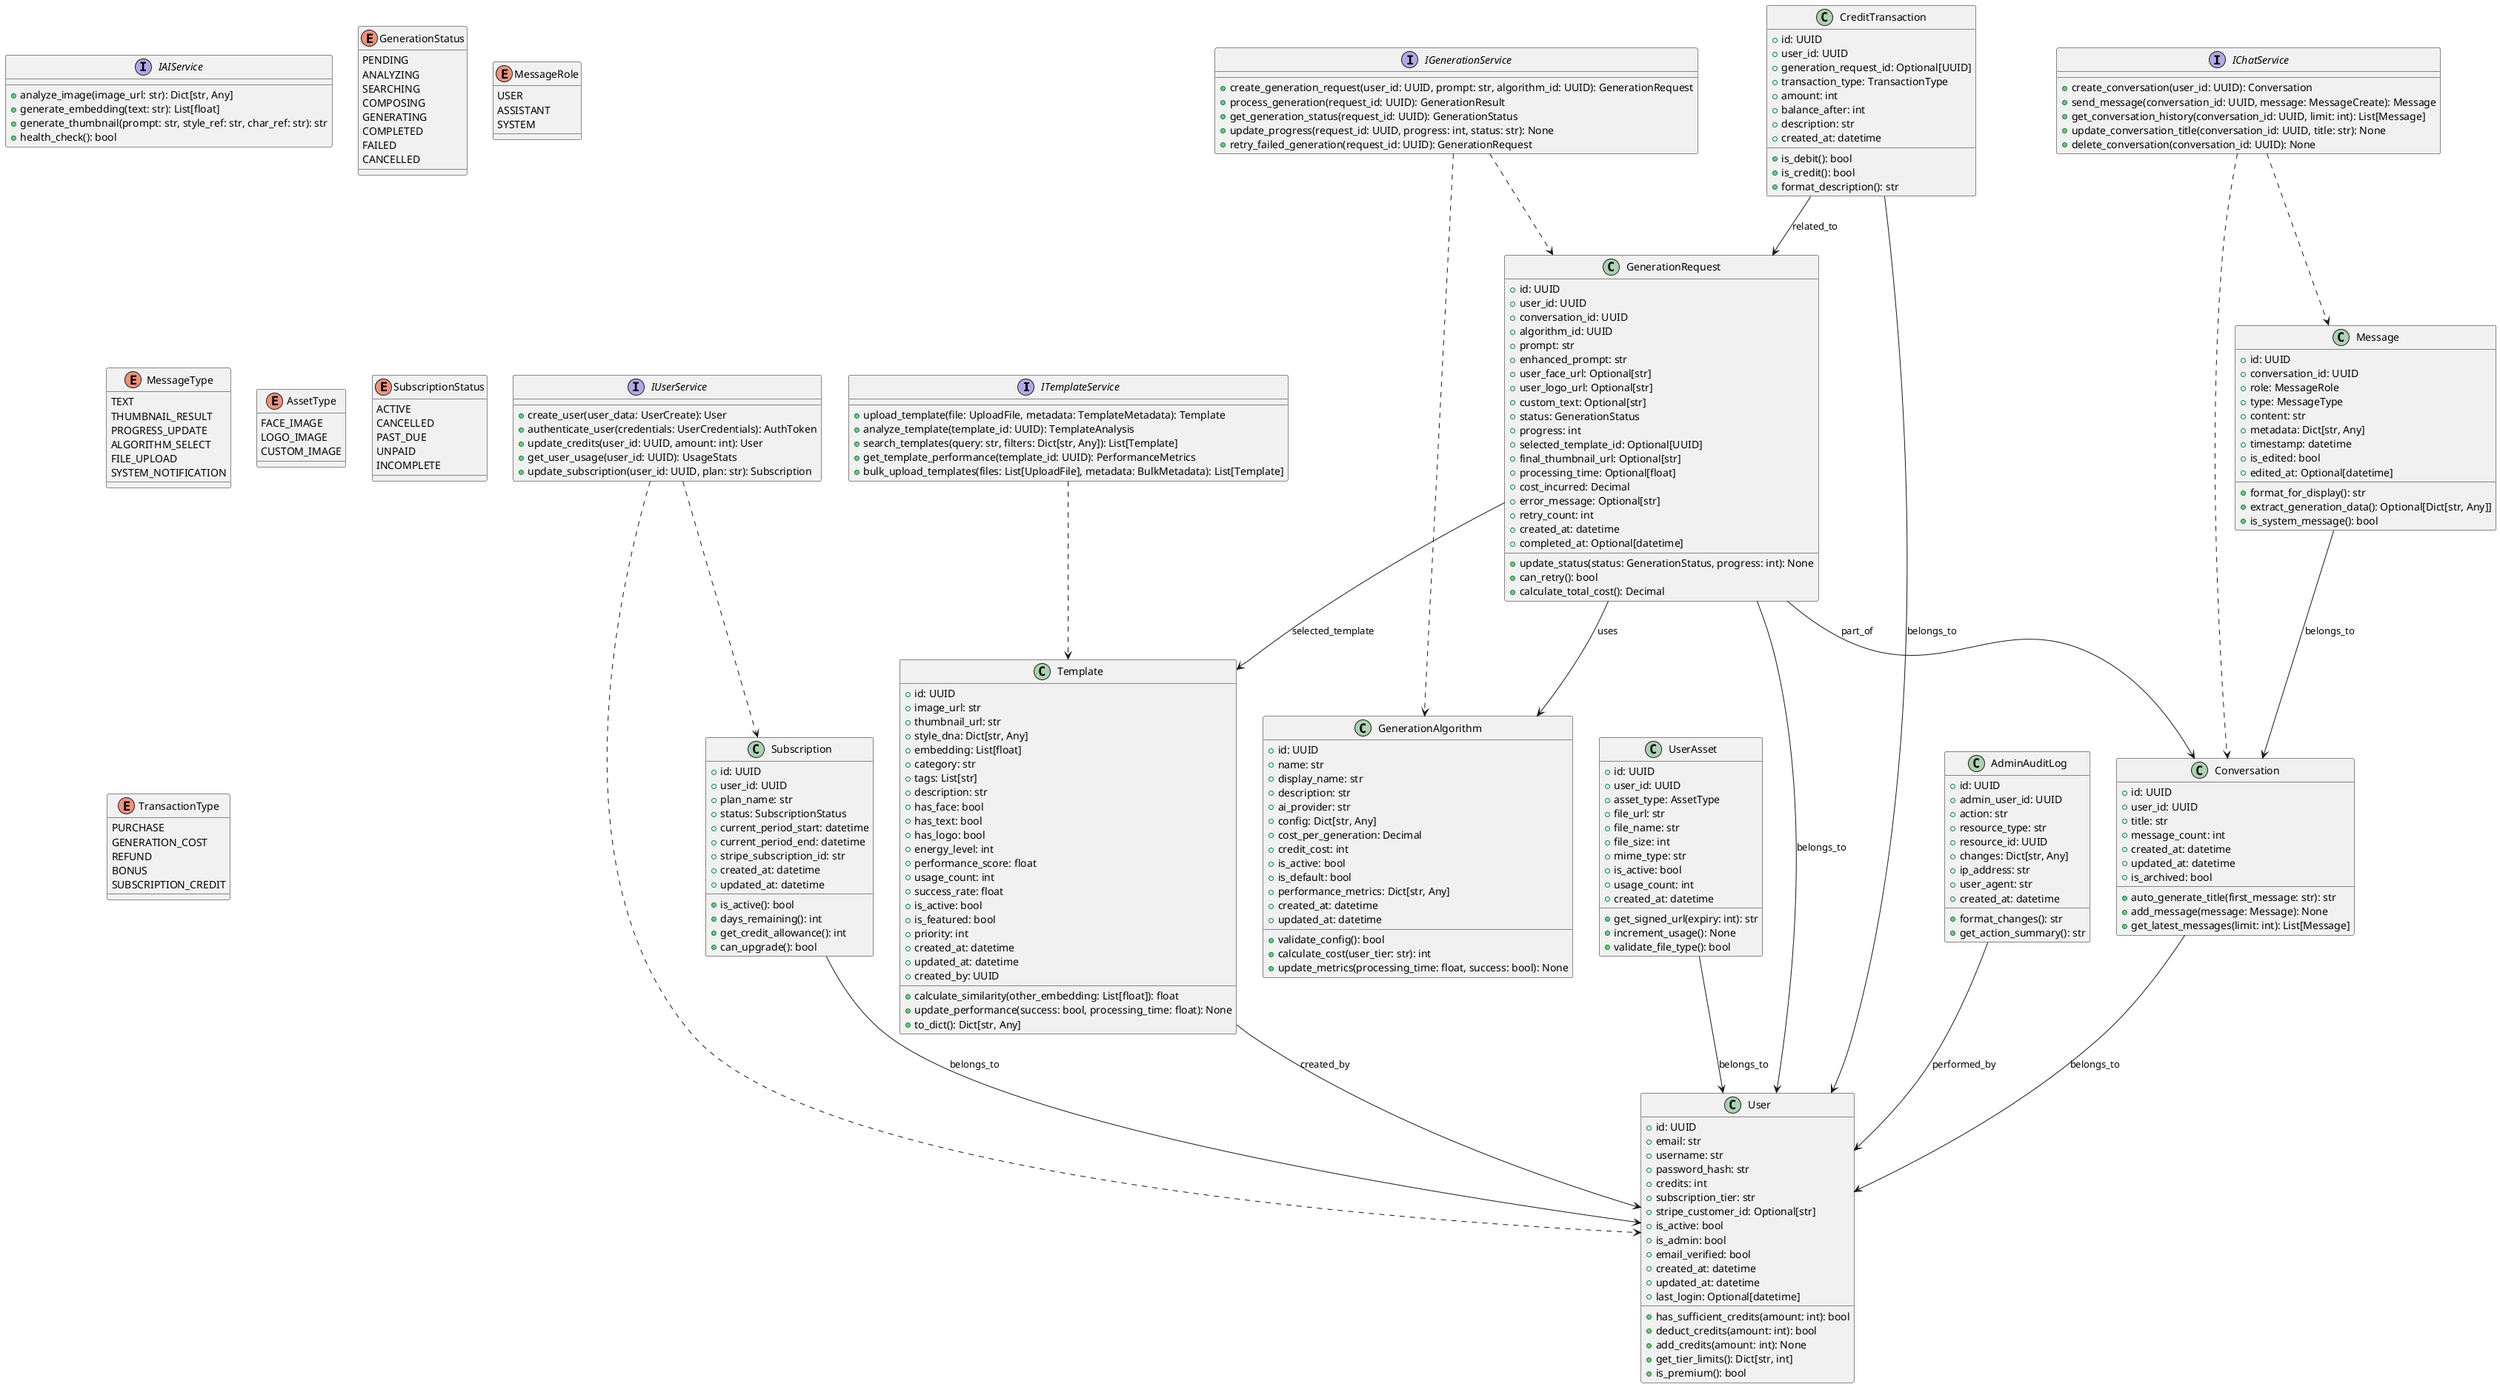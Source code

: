 @startuml Routix Class Diagram

interface ITemplateService {
    +upload_template(file: UploadFile, metadata: TemplateMetadata): Template
    +analyze_template(template_id: UUID): TemplateAnalysis
    +search_templates(query: str, filters: Dict[str, Any]): List[Template]
    +get_template_performance(template_id: UUID): PerformanceMetrics
    +bulk_upload_templates(files: List[UploadFile], metadata: BulkMetadata): List[Template]
}

interface IGenerationService {
    +create_generation_request(user_id: UUID, prompt: str, algorithm_id: UUID): GenerationRequest
    +process_generation(request_id: UUID): GenerationResult
    +get_generation_status(request_id: UUID): GenerationStatus
    +update_progress(request_id: UUID, progress: int, status: str): None
    +retry_failed_generation(request_id: UUID): GenerationRequest
}

interface IChatService {
    +create_conversation(user_id: UUID): Conversation
    +send_message(conversation_id: UUID, message: MessageCreate): Message
    +get_conversation_history(conversation_id: UUID, limit: int): List[Message]
    +update_conversation_title(conversation_id: UUID, title: str): None
    +delete_conversation(conversation_id: UUID): None
}

interface IUserService {
    +create_user(user_data: UserCreate): User
    +authenticate_user(credentials: UserCredentials): AuthToken
    +update_credits(user_id: UUID, amount: int): User
    +get_user_usage(user_id: UUID): UsageStats
    +update_subscription(user_id: UUID, plan: str): Subscription
}

interface IAIService {
    +analyze_image(image_url: str): Dict[str, Any]
    +generate_embedding(text: str): List[float]
    +generate_thumbnail(prompt: str, style_ref: str, char_ref: str): str
    +health_check(): bool
}

class Template {
    +id: UUID
    +image_url: str
    +thumbnail_url: str
    +style_dna: Dict[str, Any]
    +embedding: List[float]
    +category: str
    +tags: List[str]
    +description: str
    +has_face: bool
    +has_text: bool
    +has_logo: bool
    +energy_level: int
    +performance_score: float
    +usage_count: int
    +success_rate: float
    +is_active: bool
    +is_featured: bool
    +priority: int
    +created_at: datetime
    +updated_at: datetime
    +created_by: UUID
    
    +calculate_similarity(other_embedding: List[float]): float
    +update_performance(success: bool, processing_time: float): None
    +to_dict(): Dict[str, Any]
}

class GenerationAlgorithm {
    +id: UUID
    +name: str
    +display_name: str
    +description: str
    +ai_provider: str
    +config: Dict[str, Any]
    +cost_per_generation: Decimal
    +credit_cost: int
    +is_active: bool
    +is_default: bool
    +performance_metrics: Dict[str, Any]
    +created_at: datetime
    +updated_at: datetime
    
    +validate_config(): bool
    +calculate_cost(user_tier: str): int
    +update_metrics(processing_time: float, success: bool): None
}

class GenerationRequest {
    +id: UUID
    +user_id: UUID
    +conversation_id: UUID
    +algorithm_id: UUID
    +prompt: str
    +enhanced_prompt: str
    +user_face_url: Optional[str]
    +user_logo_url: Optional[str]
    +custom_text: Optional[str]
    +status: GenerationStatus
    +progress: int
    +selected_template_id: Optional[UUID]
    +final_thumbnail_url: Optional[str]
    +processing_time: Optional[float]
    +cost_incurred: Decimal
    +error_message: Optional[str]
    +retry_count: int
    +created_at: datetime
    +completed_at: Optional[datetime]
    
    +update_status(status: GenerationStatus, progress: int): None
    +can_retry(): bool
    +calculate_total_cost(): Decimal
}

class User {
    +id: UUID
    +email: str
    +username: str
    +password_hash: str
    +credits: int
    +subscription_tier: str
    +stripe_customer_id: Optional[str]
    +is_active: bool
    +is_admin: bool
    +email_verified: bool
    +created_at: datetime
    +updated_at: datetime
    +last_login: Optional[datetime]
    
    +has_sufficient_credits(amount: int): bool
    +deduct_credits(amount: int): bool
    +add_credits(amount: int): None
    +get_tier_limits(): Dict[str, int]
    +is_premium(): bool
}

class Conversation {
    +id: UUID
    +user_id: UUID
    +title: str
    +message_count: int
    +created_at: datetime
    +updated_at: datetime
    +is_archived: bool
    
    +auto_generate_title(first_message: str): str
    +add_message(message: Message): None
    +get_latest_messages(limit: int): List[Message]
}

class Message {
    +id: UUID
    +conversation_id: UUID
    +role: MessageRole
    +type: MessageType
    +content: str
    +metadata: Dict[str, Any]
    +timestamp: datetime
    +is_edited: bool
    +edited_at: Optional[datetime]
    
    +format_for_display(): str
    +extract_generation_data(): Optional[Dict[str, Any]]
    +is_system_message(): bool
}

class UserAsset {
    +id: UUID
    +user_id: UUID
    +asset_type: AssetType
    +file_url: str
    +file_name: str
    +file_size: int
    +mime_type: str
    +is_active: bool
    +usage_count: int
    +created_at: datetime
    
    +get_signed_url(expiry: int): str
    +increment_usage(): None
    +validate_file_type(): bool
}

class Subscription {
    +id: UUID
    +user_id: UUID
    +plan_name: str
    +status: SubscriptionStatus
    +current_period_start: datetime
    +current_period_end: datetime
    +stripe_subscription_id: str
    +created_at: datetime
    +updated_at: datetime
    
    +is_active(): bool
    +days_remaining(): int
    +get_credit_allowance(): int
    +can_upgrade(): bool
}

class CreditTransaction {
    +id: UUID
    +user_id: UUID
    +generation_request_id: Optional[UUID]
    +transaction_type: TransactionType
    +amount: int
    +balance_after: int
    +description: str
    +created_at: datetime
    
    +is_debit(): bool
    +is_credit(): bool
    +format_description(): str
}

class AdminAuditLog {
    +id: UUID
    +admin_user_id: UUID
    +action: str
    +resource_type: str
    +resource_id: UUID
    +changes: Dict[str, Any]
    +ip_address: str
    +user_agent: str
    +created_at: datetime
    
    +format_changes(): str
    +get_action_summary(): str
}

enum GenerationStatus {
    PENDING
    ANALYZING
    SEARCHING
    COMPOSING
    GENERATING
    COMPLETED
    FAILED
    CANCELLED
}

enum MessageRole {
    USER
    ASSISTANT
    SYSTEM
}

enum MessageType {
    TEXT
    THUMBNAIL_RESULT
    PROGRESS_UPDATE
    ALGORITHM_SELECT
    FILE_UPLOAD
    SYSTEM_NOTIFICATION
}

enum AssetType {
    FACE_IMAGE
    LOGO_IMAGE
    CUSTOM_IMAGE
}

enum SubscriptionStatus {
    ACTIVE
    CANCELLED
    PAST_DUE
    UNPAID
    INCOMPLETE
}

enum TransactionType {
    PURCHASE
    GENERATION_COST
    REFUND
    BONUS
    SUBSCRIPTION_CREDIT
}

' Relationships
ITemplateService ..> Template
IGenerationService ..> GenerationRequest
IGenerationService ..> GenerationAlgorithm
IChatService ..> Conversation
IChatService ..> Message
IUserService ..> User
IUserService ..> Subscription

GenerationRequest --> User : belongs_to
GenerationRequest --> GenerationAlgorithm : uses
GenerationRequest --> Template : selected_template
GenerationRequest --> Conversation : part_of

Conversation --> User : belongs_to
Message --> Conversation : belongs_to

UserAsset --> User : belongs_to
Subscription --> User : belongs_to
CreditTransaction --> User : belongs_to
CreditTransaction --> GenerationRequest : related_to

AdminAuditLog --> User : performed_by

Template --> User : created_by

@enduml